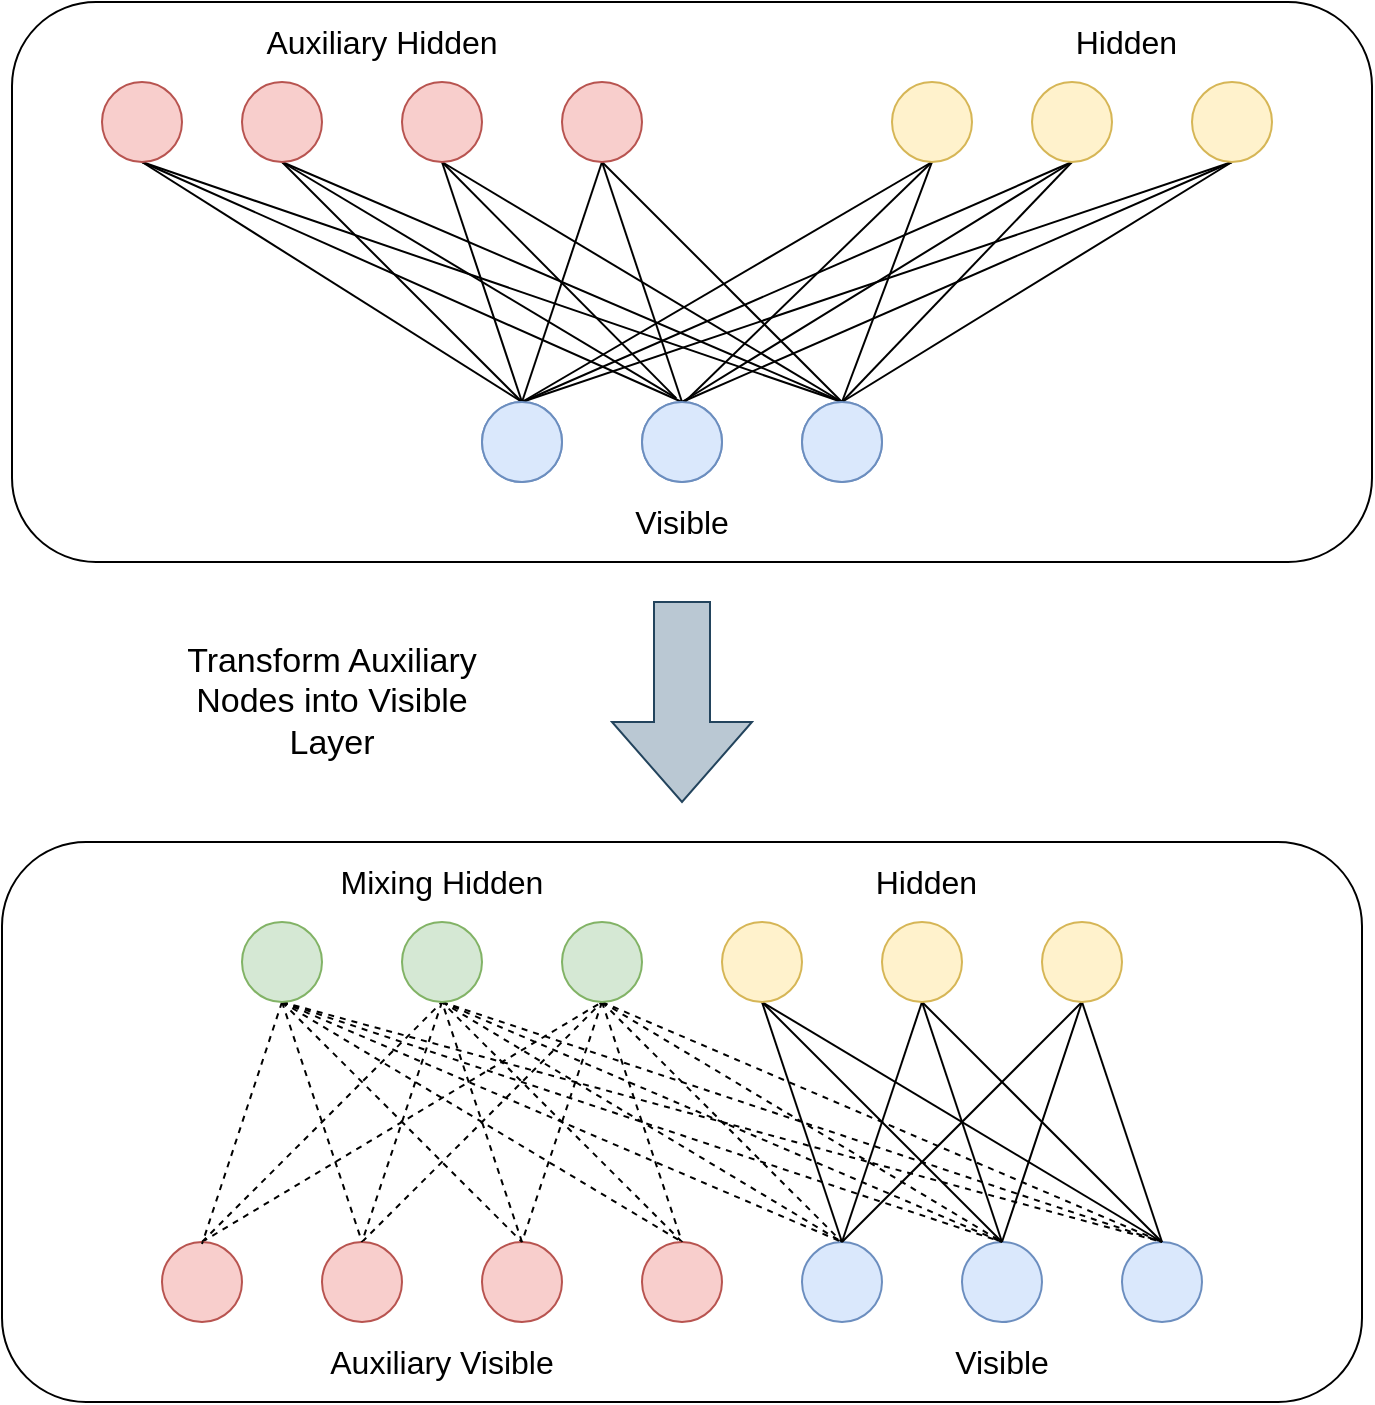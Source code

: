 <mxfile version="14.6.13" type="device"><diagram id="mU7mn15ccvK67LZOXBDh" name="Page-1"><mxGraphModel dx="1423" dy="906" grid="1" gridSize="10" guides="1" tooltips="1" connect="1" arrows="1" fold="1" page="1" pageScale="1" pageWidth="850" pageHeight="1100" math="0" shadow="0"><root><mxCell id="0"/><mxCell id="1" parent="0"/><mxCell id="G532WGsm6Bln-1oAPY9Q-6" value="" style="rounded=1;whiteSpace=wrap;html=1;fillColor=none;" vertex="1" parent="1"><mxGeometry x="85" y="120" width="680" height="280" as="geometry"/></mxCell><mxCell id="G532WGsm6Bln-1oAPY9Q-7" value="" style="rounded=1;whiteSpace=wrap;html=1;fillColor=none;" vertex="1" parent="1"><mxGeometry x="80" y="540" width="680" height="280" as="geometry"/></mxCell><mxCell id="G532WGsm6Bln-1oAPY9Q-19" style="edgeStyle=none;rounded=0;orthogonalLoop=1;jettySize=auto;html=1;exitX=0.5;exitY=1;exitDx=0;exitDy=0;entryX=0.5;entryY=0;entryDx=0;entryDy=0;endArrow=none;endFill=0;" edge="1" parent="1" source="0D2I-jm2gSoHupkU6Oji-1" target="G532WGsm6Bln-1oAPY9Q-77"><mxGeometry relative="1" as="geometry"><mxPoint x="350" y="350" as="targetPoint"/></mxGeometry></mxCell><mxCell id="G532WGsm6Bln-1oAPY9Q-25" style="edgeStyle=none;rounded=0;orthogonalLoop=1;jettySize=auto;html=1;exitX=0.5;exitY=1;exitDx=0;exitDy=0;entryX=0.5;entryY=0;entryDx=0;entryDy=0;endArrow=none;endFill=0;" edge="1" parent="1" source="0D2I-jm2gSoHupkU6Oji-1" target="G532WGsm6Bln-1oAPY9Q-78"><mxGeometry relative="1" as="geometry"/></mxCell><mxCell id="G532WGsm6Bln-1oAPY9Q-35" style="edgeStyle=none;rounded=0;orthogonalLoop=1;jettySize=auto;html=1;exitX=0.5;exitY=1;exitDx=0;exitDy=0;entryX=0.5;entryY=0;entryDx=0;entryDy=0;endArrow=none;endFill=0;" edge="1" parent="1" source="0D2I-jm2gSoHupkU6Oji-1" target="G532WGsm6Bln-1oAPY9Q-79"><mxGeometry relative="1" as="geometry"/></mxCell><mxCell id="0D2I-jm2gSoHupkU6Oji-1" value="" style="ellipse;whiteSpace=wrap;html=1;aspect=fixed;fillColor=#f8cecc;strokeColor=#b85450;" parent="1" vertex="1"><mxGeometry x="130" y="160" width="40" height="40" as="geometry"/></mxCell><mxCell id="G532WGsm6Bln-1oAPY9Q-20" style="edgeStyle=none;rounded=0;orthogonalLoop=1;jettySize=auto;html=1;exitX=0.5;exitY=1;exitDx=0;exitDy=0;entryX=0.5;entryY=0;entryDx=0;entryDy=0;endArrow=none;endFill=0;" edge="1" parent="1" source="0D2I-jm2gSoHupkU6Oji-2" target="G532WGsm6Bln-1oAPY9Q-77"><mxGeometry relative="1" as="geometry"/></mxCell><mxCell id="G532WGsm6Bln-1oAPY9Q-28" style="edgeStyle=none;rounded=0;orthogonalLoop=1;jettySize=auto;html=1;exitX=0.5;exitY=1;exitDx=0;exitDy=0;entryX=0.422;entryY=-0.052;entryDx=0;entryDy=0;entryPerimeter=0;endArrow=none;endFill=0;" edge="1" parent="1" source="0D2I-jm2gSoHupkU6Oji-2" target="G532WGsm6Bln-1oAPY9Q-78"><mxGeometry relative="1" as="geometry"/></mxCell><mxCell id="G532WGsm6Bln-1oAPY9Q-38" style="edgeStyle=none;rounded=0;orthogonalLoop=1;jettySize=auto;html=1;exitX=0.5;exitY=1;exitDx=0;exitDy=0;entryX=0.5;entryY=0;entryDx=0;entryDy=0;endArrow=none;endFill=0;" edge="1" parent="1" source="0D2I-jm2gSoHupkU6Oji-2" target="G532WGsm6Bln-1oAPY9Q-79"><mxGeometry relative="1" as="geometry"/></mxCell><mxCell id="0D2I-jm2gSoHupkU6Oji-2" value="" style="ellipse;whiteSpace=wrap;html=1;aspect=fixed;fillColor=#f8cecc;strokeColor=#b85450;" parent="1" vertex="1"><mxGeometry x="200" y="160" width="40" height="40" as="geometry"/></mxCell><mxCell id="G532WGsm6Bln-1oAPY9Q-23" style="edgeStyle=none;rounded=0;orthogonalLoop=1;jettySize=auto;html=1;exitX=0.5;exitY=1;exitDx=0;exitDy=0;entryX=0.5;entryY=0;entryDx=0;entryDy=0;endArrow=none;endFill=0;" edge="1" parent="1" source="0D2I-jm2gSoHupkU6Oji-3" target="G532WGsm6Bln-1oAPY9Q-77"><mxGeometry relative="1" as="geometry"/></mxCell><mxCell id="G532WGsm6Bln-1oAPY9Q-31" style="edgeStyle=none;rounded=0;orthogonalLoop=1;jettySize=auto;html=1;exitX=0.5;exitY=1;exitDx=0;exitDy=0;entryX=0.432;entryY=-0.042;entryDx=0;entryDy=0;entryPerimeter=0;endArrow=none;endFill=0;" edge="1" parent="1" source="0D2I-jm2gSoHupkU6Oji-3" target="G532WGsm6Bln-1oAPY9Q-78"><mxGeometry relative="1" as="geometry"/></mxCell><mxCell id="G532WGsm6Bln-1oAPY9Q-41" style="edgeStyle=none;rounded=0;orthogonalLoop=1;jettySize=auto;html=1;exitX=0.5;exitY=1;exitDx=0;exitDy=0;entryX=0.5;entryY=0;entryDx=0;entryDy=0;endArrow=none;endFill=0;" edge="1" parent="1" source="0D2I-jm2gSoHupkU6Oji-3" target="G532WGsm6Bln-1oAPY9Q-79"><mxGeometry relative="1" as="geometry"/></mxCell><mxCell id="0D2I-jm2gSoHupkU6Oji-3" value="" style="ellipse;whiteSpace=wrap;html=1;aspect=fixed;fillColor=#f8cecc;strokeColor=#b85450;" parent="1" vertex="1"><mxGeometry x="280" y="160" width="40" height="40" as="geometry"/></mxCell><mxCell id="G532WGsm6Bln-1oAPY9Q-24" style="edgeStyle=none;rounded=0;orthogonalLoop=1;jettySize=auto;html=1;exitX=0.5;exitY=1;exitDx=0;exitDy=0;entryX=0.5;entryY=0;entryDx=0;entryDy=0;endArrow=none;endFill=0;" edge="1" parent="1" source="0D2I-jm2gSoHupkU6Oji-4" target="G532WGsm6Bln-1oAPY9Q-77"><mxGeometry relative="1" as="geometry"/></mxCell><mxCell id="G532WGsm6Bln-1oAPY9Q-34" style="edgeStyle=none;rounded=0;orthogonalLoop=1;jettySize=auto;html=1;exitX=0.5;exitY=1;exitDx=0;exitDy=0;entryX=0.5;entryY=0;entryDx=0;entryDy=0;endArrow=none;endFill=0;" edge="1" parent="1" source="0D2I-jm2gSoHupkU6Oji-4" target="G532WGsm6Bln-1oAPY9Q-78"><mxGeometry relative="1" as="geometry"/></mxCell><mxCell id="G532WGsm6Bln-1oAPY9Q-44" style="edgeStyle=none;rounded=0;orthogonalLoop=1;jettySize=auto;html=1;exitX=0.5;exitY=1;exitDx=0;exitDy=0;entryX=0.5;entryY=0;entryDx=0;entryDy=0;endArrow=none;endFill=0;" edge="1" parent="1" source="0D2I-jm2gSoHupkU6Oji-4" target="G532WGsm6Bln-1oAPY9Q-79"><mxGeometry relative="1" as="geometry"/></mxCell><mxCell id="0D2I-jm2gSoHupkU6Oji-4" value="" style="ellipse;whiteSpace=wrap;html=1;aspect=fixed;fillColor=#f8cecc;strokeColor=#b85450;" parent="1" vertex="1"><mxGeometry x="360" y="160" width="40" height="40" as="geometry"/></mxCell><mxCell id="0D2I-jm2gSoHupkU6Oji-13" value="" style="ellipse;whiteSpace=wrap;html=1;aspect=fixed;fillColor=#dae8fc;strokeColor=#6c8ebf;" parent="1" vertex="1"><mxGeometry x="320" y="320" width="40" height="40" as="geometry"/></mxCell><mxCell id="0D2I-jm2gSoHupkU6Oji-14" value="" style="ellipse;whiteSpace=wrap;html=1;aspect=fixed;fillColor=#dae8fc;strokeColor=#6c8ebf;" parent="1" vertex="1"><mxGeometry x="400" y="320" width="40" height="40" as="geometry"/></mxCell><mxCell id="0D2I-jm2gSoHupkU6Oji-15" value="" style="ellipse;whiteSpace=wrap;html=1;aspect=fixed;fillColor=#dae8fc;strokeColor=#6c8ebf;" parent="1" vertex="1"><mxGeometry x="480" y="320" width="40" height="40" as="geometry"/></mxCell><mxCell id="0D2I-jm2gSoHupkU6Oji-29" value="" style="ellipse;whiteSpace=wrap;html=1;aspect=fixed;fillColor=#dae8fc;strokeColor=#6c8ebf;" parent="1" vertex="1"><mxGeometry x="480" y="740" width="40" height="40" as="geometry"/></mxCell><mxCell id="0D2I-jm2gSoHupkU6Oji-30" value="" style="ellipse;whiteSpace=wrap;html=1;aspect=fixed;fillColor=#dae8fc;strokeColor=#6c8ebf;" parent="1" vertex="1"><mxGeometry x="560" y="740" width="40" height="40" as="geometry"/></mxCell><mxCell id="0D2I-jm2gSoHupkU6Oji-31" value="" style="ellipse;whiteSpace=wrap;html=1;aspect=fixed;fillColor=#dae8fc;strokeColor=#6c8ebf;" parent="1" vertex="1"><mxGeometry x="640" y="740" width="40" height="40" as="geometry"/></mxCell><mxCell id="G532WGsm6Bln-1oAPY9Q-108" style="edgeStyle=none;rounded=0;orthogonalLoop=1;jettySize=auto;html=1;exitX=0.5;exitY=0;exitDx=0;exitDy=0;entryX=0.5;entryY=1;entryDx=0;entryDy=0;endArrow=none;endFill=0;dashed=1;" edge="1" parent="1" source="0D2I-jm2gSoHupkU6Oji-36" target="0D2I-jm2gSoHupkU6Oji-44"><mxGeometry relative="1" as="geometry"/></mxCell><mxCell id="G532WGsm6Bln-1oAPY9Q-111" style="edgeStyle=none;rounded=0;orthogonalLoop=1;jettySize=auto;html=1;exitX=0.5;exitY=0;exitDx=0;exitDy=0;entryX=0.5;entryY=1;entryDx=0;entryDy=0;endArrow=none;endFill=0;dashed=1;" edge="1" parent="1" source="0D2I-jm2gSoHupkU6Oji-36" target="0D2I-jm2gSoHupkU6Oji-45"><mxGeometry relative="1" as="geometry"/></mxCell><mxCell id="0D2I-jm2gSoHupkU6Oji-36" value="" style="ellipse;whiteSpace=wrap;html=1;aspect=fixed;fillColor=#f8cecc;strokeColor=#b85450;" parent="1" vertex="1"><mxGeometry x="160" y="740" width="40" height="40" as="geometry"/></mxCell><mxCell id="G532WGsm6Bln-1oAPY9Q-112" style="edgeStyle=none;rounded=0;orthogonalLoop=1;jettySize=auto;html=1;exitX=0.5;exitY=0;exitDx=0;exitDy=0;entryX=0.5;entryY=1;entryDx=0;entryDy=0;endArrow=none;endFill=0;dashed=1;" edge="1" parent="1" source="0D2I-jm2gSoHupkU6Oji-37" target="0D2I-jm2gSoHupkU6Oji-45"><mxGeometry relative="1" as="geometry"/></mxCell><mxCell id="0D2I-jm2gSoHupkU6Oji-37" value="" style="ellipse;whiteSpace=wrap;html=1;aspect=fixed;fillColor=#f8cecc;strokeColor=#b85450;" parent="1" vertex="1"><mxGeometry x="240" y="740" width="40" height="40" as="geometry"/></mxCell><mxCell id="G532WGsm6Bln-1oAPY9Q-113" style="edgeStyle=none;rounded=0;orthogonalLoop=1;jettySize=auto;html=1;exitX=0.5;exitY=0;exitDx=0;exitDy=0;entryX=0.5;entryY=1;entryDx=0;entryDy=0;endArrow=none;endFill=0;dashed=1;" edge="1" parent="1" source="0D2I-jm2gSoHupkU6Oji-38" target="0D2I-jm2gSoHupkU6Oji-44"><mxGeometry relative="1" as="geometry"/></mxCell><mxCell id="0D2I-jm2gSoHupkU6Oji-38" value="" style="ellipse;whiteSpace=wrap;html=1;aspect=fixed;fillColor=#f8cecc;strokeColor=#b85450;" parent="1" vertex="1"><mxGeometry x="320" y="740" width="40" height="40" as="geometry"/></mxCell><mxCell id="G532WGsm6Bln-1oAPY9Q-115" style="edgeStyle=none;rounded=0;orthogonalLoop=1;jettySize=auto;html=1;exitX=0.5;exitY=0;exitDx=0;exitDy=0;entryX=0.5;entryY=1;entryDx=0;entryDy=0;endArrow=none;endFill=0;dashed=1;" edge="1" parent="1" source="0D2I-jm2gSoHupkU6Oji-39" target="0D2I-jm2gSoHupkU6Oji-44"><mxGeometry relative="1" as="geometry"/></mxCell><mxCell id="0D2I-jm2gSoHupkU6Oji-39" value="" style="ellipse;whiteSpace=wrap;html=1;aspect=fixed;fillColor=#f8cecc;strokeColor=#b85450;" parent="1" vertex="1"><mxGeometry x="400" y="740" width="40" height="40" as="geometry"/></mxCell><mxCell id="G532WGsm6Bln-1oAPY9Q-123" style="edgeStyle=none;rounded=0;orthogonalLoop=1;jettySize=auto;html=1;exitX=0.5;exitY=1;exitDx=0;exitDy=0;entryX=0.5;entryY=0;entryDx=0;entryDy=0;endArrow=none;endFill=0;strokeColor=#000000;" edge="1" parent="1" source="0D2I-jm2gSoHupkU6Oji-40" target="0D2I-jm2gSoHupkU6Oji-29"><mxGeometry relative="1" as="geometry"/></mxCell><mxCell id="G532WGsm6Bln-1oAPY9Q-124" style="edgeStyle=none;rounded=0;orthogonalLoop=1;jettySize=auto;html=1;exitX=0.5;exitY=1;exitDx=0;exitDy=0;entryX=0.5;entryY=0;entryDx=0;entryDy=0;endArrow=none;endFill=0;strokeColor=#000000;" edge="1" parent="1" source="0D2I-jm2gSoHupkU6Oji-40" target="0D2I-jm2gSoHupkU6Oji-30"><mxGeometry relative="1" as="geometry"/></mxCell><mxCell id="G532WGsm6Bln-1oAPY9Q-125" style="edgeStyle=none;rounded=0;orthogonalLoop=1;jettySize=auto;html=1;exitX=0.5;exitY=1;exitDx=0;exitDy=0;entryX=0.5;entryY=0;entryDx=0;entryDy=0;endArrow=none;endFill=0;strokeColor=#000000;" edge="1" parent="1" source="0D2I-jm2gSoHupkU6Oji-40" target="0D2I-jm2gSoHupkU6Oji-31"><mxGeometry relative="1" as="geometry"/></mxCell><mxCell id="0D2I-jm2gSoHupkU6Oji-40" value="" style="ellipse;whiteSpace=wrap;html=1;aspect=fixed;fillColor=#fff2cc;strokeColor=#d6b656;" parent="1" vertex="1"><mxGeometry x="440" y="580" width="40" height="40" as="geometry"/></mxCell><mxCell id="G532WGsm6Bln-1oAPY9Q-130" style="edgeStyle=none;rounded=0;orthogonalLoop=1;jettySize=auto;html=1;exitX=0.5;exitY=1;exitDx=0;exitDy=0;entryX=0.5;entryY=0;entryDx=0;entryDy=0;endArrow=none;endFill=0;strokeColor=#000000;" edge="1" parent="1" source="0D2I-jm2gSoHupkU6Oji-41" target="0D2I-jm2gSoHupkU6Oji-29"><mxGeometry relative="1" as="geometry"/></mxCell><mxCell id="G532WGsm6Bln-1oAPY9Q-131" style="edgeStyle=none;rounded=0;orthogonalLoop=1;jettySize=auto;html=1;exitX=0.5;exitY=1;exitDx=0;exitDy=0;entryX=0.5;entryY=0;entryDx=0;entryDy=0;endArrow=none;endFill=0;strokeColor=#000000;" edge="1" parent="1" source="0D2I-jm2gSoHupkU6Oji-41" target="0D2I-jm2gSoHupkU6Oji-30"><mxGeometry relative="1" as="geometry"/></mxCell><mxCell id="G532WGsm6Bln-1oAPY9Q-134" style="edgeStyle=none;rounded=0;orthogonalLoop=1;jettySize=auto;html=1;exitX=0.5;exitY=1;exitDx=0;exitDy=0;entryX=0.5;entryY=0;entryDx=0;entryDy=0;endArrow=none;endFill=0;strokeColor=#000000;" edge="1" parent="1" source="0D2I-jm2gSoHupkU6Oji-41" target="0D2I-jm2gSoHupkU6Oji-31"><mxGeometry relative="1" as="geometry"/></mxCell><mxCell id="0D2I-jm2gSoHupkU6Oji-41" value="" style="ellipse;whiteSpace=wrap;html=1;aspect=fixed;fillColor=#fff2cc;strokeColor=#d6b656;" parent="1" vertex="1"><mxGeometry x="520" y="580" width="40" height="40" as="geometry"/></mxCell><mxCell id="G532WGsm6Bln-1oAPY9Q-135" style="edgeStyle=none;rounded=0;orthogonalLoop=1;jettySize=auto;html=1;exitX=0.5;exitY=1;exitDx=0;exitDy=0;entryX=0.5;entryY=0;entryDx=0;entryDy=0;endArrow=none;endFill=0;strokeColor=#000000;" edge="1" parent="1" source="0D2I-jm2gSoHupkU6Oji-42" target="0D2I-jm2gSoHupkU6Oji-31"><mxGeometry relative="1" as="geometry"/></mxCell><mxCell id="G532WGsm6Bln-1oAPY9Q-138" style="edgeStyle=none;rounded=0;orthogonalLoop=1;jettySize=auto;html=1;exitX=0.5;exitY=1;exitDx=0;exitDy=0;entryX=0.5;entryY=0;entryDx=0;entryDy=0;endArrow=none;endFill=0;strokeColor=#000000;" edge="1" parent="1" source="0D2I-jm2gSoHupkU6Oji-42" target="0D2I-jm2gSoHupkU6Oji-30"><mxGeometry relative="1" as="geometry"/></mxCell><mxCell id="G532WGsm6Bln-1oAPY9Q-139" style="edgeStyle=none;rounded=0;orthogonalLoop=1;jettySize=auto;html=1;exitX=0.5;exitY=1;exitDx=0;exitDy=0;entryX=0.5;entryY=0;entryDx=0;entryDy=0;endArrow=none;endFill=0;strokeColor=#000000;" edge="1" parent="1" source="0D2I-jm2gSoHupkU6Oji-42" target="0D2I-jm2gSoHupkU6Oji-29"><mxGeometry relative="1" as="geometry"/></mxCell><mxCell id="0D2I-jm2gSoHupkU6Oji-42" value="" style="ellipse;whiteSpace=wrap;html=1;aspect=fixed;fillColor=#fff2cc;strokeColor=#d6b656;" parent="1" vertex="1"><mxGeometry x="600" y="580" width="40" height="40" as="geometry"/></mxCell><mxCell id="G532WGsm6Bln-1oAPY9Q-89" style="edgeStyle=none;rounded=0;orthogonalLoop=1;jettySize=auto;html=1;exitX=0.5;exitY=1;exitDx=0;exitDy=0;endArrow=none;endFill=0;dashed=1;" edge="1" parent="1" source="0D2I-jm2gSoHupkU6Oji-43"><mxGeometry relative="1" as="geometry"><mxPoint x="180" y="741" as="targetPoint"/></mxGeometry></mxCell><mxCell id="G532WGsm6Bln-1oAPY9Q-102" style="edgeStyle=none;rounded=0;orthogonalLoop=1;jettySize=auto;html=1;exitX=0.5;exitY=1;exitDx=0;exitDy=0;entryX=0.5;entryY=0;entryDx=0;entryDy=0;endArrow=none;endFill=0;dashed=1;" edge="1" parent="1" source="0D2I-jm2gSoHupkU6Oji-43" target="0D2I-jm2gSoHupkU6Oji-29"><mxGeometry relative="1" as="geometry"/></mxCell><mxCell id="G532WGsm6Bln-1oAPY9Q-103" style="edgeStyle=none;rounded=0;orthogonalLoop=1;jettySize=auto;html=1;exitX=0.5;exitY=1;exitDx=0;exitDy=0;entryX=0.5;entryY=0;entryDx=0;entryDy=0;endArrow=none;endFill=0;dashed=1;" edge="1" parent="1" source="0D2I-jm2gSoHupkU6Oji-43" target="0D2I-jm2gSoHupkU6Oji-30"><mxGeometry relative="1" as="geometry"/></mxCell><mxCell id="G532WGsm6Bln-1oAPY9Q-104" style="edgeStyle=none;rounded=0;orthogonalLoop=1;jettySize=auto;html=1;exitX=0.5;exitY=1;exitDx=0;exitDy=0;entryX=0.5;entryY=0;entryDx=0;entryDy=0;endArrow=none;endFill=0;dashed=1;" edge="1" parent="1" source="0D2I-jm2gSoHupkU6Oji-43" target="0D2I-jm2gSoHupkU6Oji-31"><mxGeometry relative="1" as="geometry"/></mxCell><mxCell id="G532WGsm6Bln-1oAPY9Q-105" style="edgeStyle=none;rounded=0;orthogonalLoop=1;jettySize=auto;html=1;exitX=0.5;exitY=1;exitDx=0;exitDy=0;entryX=0.5;entryY=0;entryDx=0;entryDy=0;endArrow=none;endFill=0;dashed=1;" edge="1" parent="1" source="0D2I-jm2gSoHupkU6Oji-43" target="0D2I-jm2gSoHupkU6Oji-37"><mxGeometry relative="1" as="geometry"/></mxCell><mxCell id="G532WGsm6Bln-1oAPY9Q-106" style="edgeStyle=none;rounded=0;orthogonalLoop=1;jettySize=auto;html=1;exitX=0.5;exitY=1;exitDx=0;exitDy=0;entryX=0.5;entryY=0;entryDx=0;entryDy=0;endArrow=none;endFill=0;dashed=1;" edge="1" parent="1" source="0D2I-jm2gSoHupkU6Oji-43" target="0D2I-jm2gSoHupkU6Oji-38"><mxGeometry relative="1" as="geometry"/></mxCell><mxCell id="G532WGsm6Bln-1oAPY9Q-107" style="edgeStyle=none;rounded=0;orthogonalLoop=1;jettySize=auto;html=1;exitX=0.5;exitY=1;exitDx=0;exitDy=0;entryX=0.5;entryY=0;entryDx=0;entryDy=0;endArrow=none;endFill=0;dashed=1;" edge="1" parent="1" source="0D2I-jm2gSoHupkU6Oji-43" target="0D2I-jm2gSoHupkU6Oji-39"><mxGeometry relative="1" as="geometry"/></mxCell><mxCell id="0D2I-jm2gSoHupkU6Oji-43" value="" style="ellipse;whiteSpace=wrap;html=1;aspect=fixed;strokeColor=#82b366;fillColor=#d5e8d4;" parent="1" vertex="1"><mxGeometry x="200" y="580" width="40" height="40" as="geometry"/></mxCell><mxCell id="G532WGsm6Bln-1oAPY9Q-93" style="edgeStyle=none;rounded=0;orthogonalLoop=1;jettySize=auto;html=1;exitX=0.5;exitY=1;exitDx=0;exitDy=0;entryX=0.5;entryY=0;entryDx=0;entryDy=0;endArrow=none;endFill=0;dashed=1;" edge="1" parent="1" source="0D2I-jm2gSoHupkU6Oji-44" target="0D2I-jm2gSoHupkU6Oji-37"><mxGeometry relative="1" as="geometry"/></mxCell><mxCell id="G532WGsm6Bln-1oAPY9Q-99" style="edgeStyle=none;rounded=0;orthogonalLoop=1;jettySize=auto;html=1;exitX=0.5;exitY=1;exitDx=0;exitDy=0;entryX=0.5;entryY=0;entryDx=0;entryDy=0;endArrow=none;endFill=0;dashed=1;" edge="1" parent="1" source="0D2I-jm2gSoHupkU6Oji-44" target="0D2I-jm2gSoHupkU6Oji-31"><mxGeometry relative="1" as="geometry"/></mxCell><mxCell id="G532WGsm6Bln-1oAPY9Q-100" style="edgeStyle=none;rounded=0;orthogonalLoop=1;jettySize=auto;html=1;exitX=0.5;exitY=1;exitDx=0;exitDy=0;entryX=0.5;entryY=0;entryDx=0;entryDy=0;endArrow=none;endFill=0;dashed=1;" edge="1" parent="1" source="0D2I-jm2gSoHupkU6Oji-44" target="0D2I-jm2gSoHupkU6Oji-30"><mxGeometry relative="1" as="geometry"/></mxCell><mxCell id="G532WGsm6Bln-1oAPY9Q-101" style="edgeStyle=none;rounded=0;orthogonalLoop=1;jettySize=auto;html=1;exitX=0.5;exitY=1;exitDx=0;exitDy=0;entryX=0.5;entryY=0;entryDx=0;entryDy=0;endArrow=none;endFill=0;dashed=1;" edge="1" parent="1" source="0D2I-jm2gSoHupkU6Oji-44" target="0D2I-jm2gSoHupkU6Oji-29"><mxGeometry relative="1" as="geometry"/></mxCell><mxCell id="0D2I-jm2gSoHupkU6Oji-44" value="" style="ellipse;whiteSpace=wrap;html=1;aspect=fixed;strokeColor=#82b366;fillColor=#d5e8d4;" parent="1" vertex="1"><mxGeometry x="280" y="580" width="40" height="40" as="geometry"/></mxCell><mxCell id="G532WGsm6Bln-1oAPY9Q-94" style="edgeStyle=none;rounded=0;orthogonalLoop=1;jettySize=auto;html=1;exitX=0.5;exitY=1;exitDx=0;exitDy=0;entryX=0.5;entryY=0;entryDx=0;entryDy=0;endArrow=none;endFill=0;dashed=1;" edge="1" parent="1" source="0D2I-jm2gSoHupkU6Oji-45" target="0D2I-jm2gSoHupkU6Oji-38"><mxGeometry relative="1" as="geometry"/></mxCell><mxCell id="G532WGsm6Bln-1oAPY9Q-95" style="edgeStyle=none;rounded=0;orthogonalLoop=1;jettySize=auto;html=1;exitX=0.5;exitY=1;exitDx=0;exitDy=0;entryX=0.5;entryY=0;entryDx=0;entryDy=0;endArrow=none;endFill=0;dashed=1;" edge="1" parent="1" source="0D2I-jm2gSoHupkU6Oji-45" target="0D2I-jm2gSoHupkU6Oji-39"><mxGeometry relative="1" as="geometry"/></mxCell><mxCell id="G532WGsm6Bln-1oAPY9Q-96" style="edgeStyle=none;rounded=0;orthogonalLoop=1;jettySize=auto;html=1;exitX=0.5;exitY=1;exitDx=0;exitDy=0;entryX=0.5;entryY=0;entryDx=0;entryDy=0;endArrow=none;endFill=0;dashed=1;" edge="1" parent="1" source="0D2I-jm2gSoHupkU6Oji-45" target="0D2I-jm2gSoHupkU6Oji-29"><mxGeometry relative="1" as="geometry"/></mxCell><mxCell id="G532WGsm6Bln-1oAPY9Q-97" style="edgeStyle=none;rounded=0;orthogonalLoop=1;jettySize=auto;html=1;exitX=0.5;exitY=1;exitDx=0;exitDy=0;entryX=0.5;entryY=0;entryDx=0;entryDy=0;endArrow=none;endFill=0;dashed=1;" edge="1" parent="1" source="0D2I-jm2gSoHupkU6Oji-45" target="0D2I-jm2gSoHupkU6Oji-30"><mxGeometry relative="1" as="geometry"/></mxCell><mxCell id="G532WGsm6Bln-1oAPY9Q-98" style="edgeStyle=none;rounded=0;orthogonalLoop=1;jettySize=auto;html=1;exitX=0.5;exitY=1;exitDx=0;exitDy=0;entryX=0.5;entryY=0;entryDx=0;entryDy=0;endArrow=none;endFill=0;dashed=1;" edge="1" parent="1" source="0D2I-jm2gSoHupkU6Oji-45" target="0D2I-jm2gSoHupkU6Oji-31"><mxGeometry relative="1" as="geometry"/></mxCell><mxCell id="0D2I-jm2gSoHupkU6Oji-45" value="" style="ellipse;whiteSpace=wrap;html=1;aspect=fixed;strokeColor=#82b366;fillColor=#d5e8d4;" parent="1" vertex="1"><mxGeometry x="360" y="580" width="40" height="40" as="geometry"/></mxCell><mxCell id="G532WGsm6Bln-1oAPY9Q-61" style="edgeStyle=none;rounded=0;orthogonalLoop=1;jettySize=auto;html=1;exitX=0.5;exitY=1;exitDx=0;exitDy=0;entryX=0.5;entryY=0;entryDx=0;entryDy=0;endArrow=none;endFill=0;" edge="1" source="G532WGsm6Bln-1oAPY9Q-64" parent="1" target="G532WGsm6Bln-1oAPY9Q-77"><mxGeometry relative="1" as="geometry"><mxPoint x="660" y="350" as="targetPoint"/></mxGeometry></mxCell><mxCell id="G532WGsm6Bln-1oAPY9Q-62" style="edgeStyle=none;rounded=0;orthogonalLoop=1;jettySize=auto;html=1;exitX=0.5;exitY=1;exitDx=0;exitDy=0;entryX=0.452;entryY=0.078;entryDx=0;entryDy=0;entryPerimeter=0;endArrow=none;endFill=0;" edge="1" source="G532WGsm6Bln-1oAPY9Q-64" target="G532WGsm6Bln-1oAPY9Q-78" parent="1"><mxGeometry relative="1" as="geometry"><mxPoint x="430" y="340" as="targetPoint"/></mxGeometry></mxCell><mxCell id="G532WGsm6Bln-1oAPY9Q-63" style="edgeStyle=none;rounded=0;orthogonalLoop=1;jettySize=auto;html=1;exitX=0.5;exitY=1;exitDx=0;exitDy=0;entryX=0.5;entryY=0;entryDx=0;entryDy=0;endArrow=none;endFill=0;" edge="1" source="G532WGsm6Bln-1oAPY9Q-64" target="G532WGsm6Bln-1oAPY9Q-79" parent="1"><mxGeometry relative="1" as="geometry"/></mxCell><mxCell id="G532WGsm6Bln-1oAPY9Q-64" value="" style="ellipse;whiteSpace=wrap;html=1;aspect=fixed;fillColor=#fff2cc;strokeColor=#d6b656;" vertex="1" parent="1"><mxGeometry x="525" y="160" width="40" height="40" as="geometry"/></mxCell><mxCell id="G532WGsm6Bln-1oAPY9Q-65" style="edgeStyle=none;rounded=0;orthogonalLoop=1;jettySize=auto;html=1;exitX=0.5;exitY=1;exitDx=0;exitDy=0;entryX=0.5;entryY=0;entryDx=0;entryDy=0;endArrow=none;endFill=0;" edge="1" source="G532WGsm6Bln-1oAPY9Q-68" target="G532WGsm6Bln-1oAPY9Q-77" parent="1"><mxGeometry relative="1" as="geometry"><mxPoint x="340" y="350" as="targetPoint"/></mxGeometry></mxCell><mxCell id="G532WGsm6Bln-1oAPY9Q-66" style="edgeStyle=none;rounded=0;orthogonalLoop=1;jettySize=auto;html=1;exitX=0.5;exitY=1;exitDx=0;exitDy=0;entryX=0.5;entryY=0;entryDx=0;entryDy=0;endArrow=none;endFill=0;" edge="1" source="G532WGsm6Bln-1oAPY9Q-68" target="G532WGsm6Bln-1oAPY9Q-78" parent="1"><mxGeometry relative="1" as="geometry"><mxPoint x="420" y="350" as="targetPoint"/></mxGeometry></mxCell><mxCell id="G532WGsm6Bln-1oAPY9Q-67" style="edgeStyle=none;rounded=0;orthogonalLoop=1;jettySize=auto;html=1;exitX=0.5;exitY=1;exitDx=0;exitDy=0;entryX=0.5;entryY=0;entryDx=0;entryDy=0;endArrow=none;endFill=0;" edge="1" source="G532WGsm6Bln-1oAPY9Q-68" target="G532WGsm6Bln-1oAPY9Q-79" parent="1"><mxGeometry relative="1" as="geometry"/></mxCell><mxCell id="G532WGsm6Bln-1oAPY9Q-68" value="" style="ellipse;whiteSpace=wrap;html=1;aspect=fixed;fillColor=#fff2cc;strokeColor=#d6b656;" vertex="1" parent="1"><mxGeometry x="595" y="160" width="40" height="40" as="geometry"/></mxCell><mxCell id="G532WGsm6Bln-1oAPY9Q-69" style="edgeStyle=none;rounded=0;orthogonalLoop=1;jettySize=auto;html=1;exitX=0.5;exitY=1;exitDx=0;exitDy=0;entryX=0.5;entryY=0;entryDx=0;entryDy=0;endArrow=none;endFill=0;" edge="1" source="G532WGsm6Bln-1oAPY9Q-72" target="G532WGsm6Bln-1oAPY9Q-77" parent="1"><mxGeometry relative="1" as="geometry"><mxPoint x="340" y="340" as="targetPoint"/></mxGeometry></mxCell><mxCell id="G532WGsm6Bln-1oAPY9Q-70" style="edgeStyle=none;rounded=0;orthogonalLoop=1;jettySize=auto;html=1;exitX=0.5;exitY=1;exitDx=0;exitDy=0;entryX=0.5;entryY=0;entryDx=0;entryDy=0;endArrow=none;endFill=0;" edge="1" source="G532WGsm6Bln-1oAPY9Q-72" target="G532WGsm6Bln-1oAPY9Q-78" parent="1"><mxGeometry relative="1" as="geometry"><Array as="points"><mxPoint x="420" y="320"/></Array></mxGeometry></mxCell><mxCell id="G532WGsm6Bln-1oAPY9Q-71" style="edgeStyle=none;rounded=0;orthogonalLoop=1;jettySize=auto;html=1;exitX=0.5;exitY=1;exitDx=0;exitDy=0;entryX=0.5;entryY=0;entryDx=0;entryDy=0;endArrow=none;endFill=0;" edge="1" source="G532WGsm6Bln-1oAPY9Q-72" target="G532WGsm6Bln-1oAPY9Q-79" parent="1"><mxGeometry relative="1" as="geometry"><mxPoint x="500" y="330" as="targetPoint"/></mxGeometry></mxCell><mxCell id="G532WGsm6Bln-1oAPY9Q-72" value="" style="ellipse;whiteSpace=wrap;html=1;aspect=fixed;fillColor=#fff2cc;strokeColor=#d6b656;" vertex="1" parent="1"><mxGeometry x="675" y="160" width="40" height="40" as="geometry"/></mxCell><mxCell id="G532WGsm6Bln-1oAPY9Q-77" value="" style="ellipse;whiteSpace=wrap;html=1;aspect=fixed;fillColor=#dae8fc;strokeColor=#6c8ebf;" vertex="1" parent="1"><mxGeometry x="320" y="320" width="40" height="40" as="geometry"/></mxCell><mxCell id="G532WGsm6Bln-1oAPY9Q-78" value="" style="ellipse;whiteSpace=wrap;html=1;aspect=fixed;fillColor=#dae8fc;strokeColor=#6c8ebf;" vertex="1" parent="1"><mxGeometry x="400" y="320" width="40" height="40" as="geometry"/></mxCell><mxCell id="G532WGsm6Bln-1oAPY9Q-79" value="" style="ellipse;whiteSpace=wrap;html=1;aspect=fixed;fillColor=#dae8fc;strokeColor=#6c8ebf;" vertex="1" parent="1"><mxGeometry x="480" y="320" width="40" height="40" as="geometry"/></mxCell><mxCell id="G532WGsm6Bln-1oAPY9Q-80" value="Auxiliary Hidden" style="text;html=1;strokeColor=none;fillColor=none;align=center;verticalAlign=middle;whiteSpace=wrap;rounded=0;fontSize=16;" vertex="1" parent="1"><mxGeometry x="190" y="130" width="160" height="20" as="geometry"/></mxCell><mxCell id="G532WGsm6Bln-1oAPY9Q-81" value="Visible" style="text;html=1;strokeColor=none;fillColor=none;align=center;verticalAlign=middle;whiteSpace=wrap;rounded=0;fontSize=16;" vertex="1" parent="1"><mxGeometry x="340" y="370" width="160" height="20" as="geometry"/></mxCell><mxCell id="G532WGsm6Bln-1oAPY9Q-83" value="&amp;nbsp;Hidden" style="text;html=1;strokeColor=none;fillColor=none;align=center;verticalAlign=middle;whiteSpace=wrap;rounded=0;fontSize=16;" vertex="1" parent="1"><mxGeometry x="460" y="550" width="160" height="20" as="geometry"/></mxCell><mxCell id="G532WGsm6Bln-1oAPY9Q-84" value="Auxiliary Visible" style="text;html=1;strokeColor=none;fillColor=none;align=center;verticalAlign=middle;whiteSpace=wrap;rounded=0;fontSize=16;" vertex="1" parent="1"><mxGeometry x="220" y="790" width="160" height="20" as="geometry"/></mxCell><mxCell id="G532WGsm6Bln-1oAPY9Q-85" value="Visible" style="text;html=1;strokeColor=none;fillColor=none;align=center;verticalAlign=middle;whiteSpace=wrap;rounded=0;fontSize=16;" vertex="1" parent="1"><mxGeometry x="500" y="790" width="160" height="20" as="geometry"/></mxCell><mxCell id="G532WGsm6Bln-1oAPY9Q-86" value="&amp;nbsp;Hidden" style="text;html=1;strokeColor=none;fillColor=none;align=center;verticalAlign=middle;whiteSpace=wrap;rounded=0;fontSize=16;" vertex="1" parent="1"><mxGeometry x="560" y="130" width="160" height="20" as="geometry"/></mxCell><mxCell id="G532WGsm6Bln-1oAPY9Q-87" value="Mixing Hidden" style="text;html=1;strokeColor=none;fillColor=none;align=center;verticalAlign=middle;whiteSpace=wrap;rounded=0;fontSize=16;" vertex="1" parent="1"><mxGeometry x="220" y="550" width="160" height="20" as="geometry"/></mxCell><mxCell id="G532WGsm6Bln-1oAPY9Q-140" value="" style="html=1;shadow=0;dashed=0;align=center;verticalAlign=middle;shape=mxgraph.arrows2.arrow;dy=0.6;dx=40;direction=south;notch=0;fillColor=#bac8d3;strokeColor=#23445d;" vertex="1" parent="1"><mxGeometry x="385" y="420" width="70" height="100" as="geometry"/></mxCell><mxCell id="G532WGsm6Bln-1oAPY9Q-141" value="&lt;font style=&quot;font-size: 17px&quot;&gt;Transform Auxiliary Nodes into Visible Layer&lt;/font&gt;" style="text;html=1;strokeColor=none;fillColor=none;align=center;verticalAlign=middle;whiteSpace=wrap;rounded=0;" vertex="1" parent="1"><mxGeometry x="160" y="435" width="170" height="70" as="geometry"/></mxCell></root></mxGraphModel></diagram></mxfile>